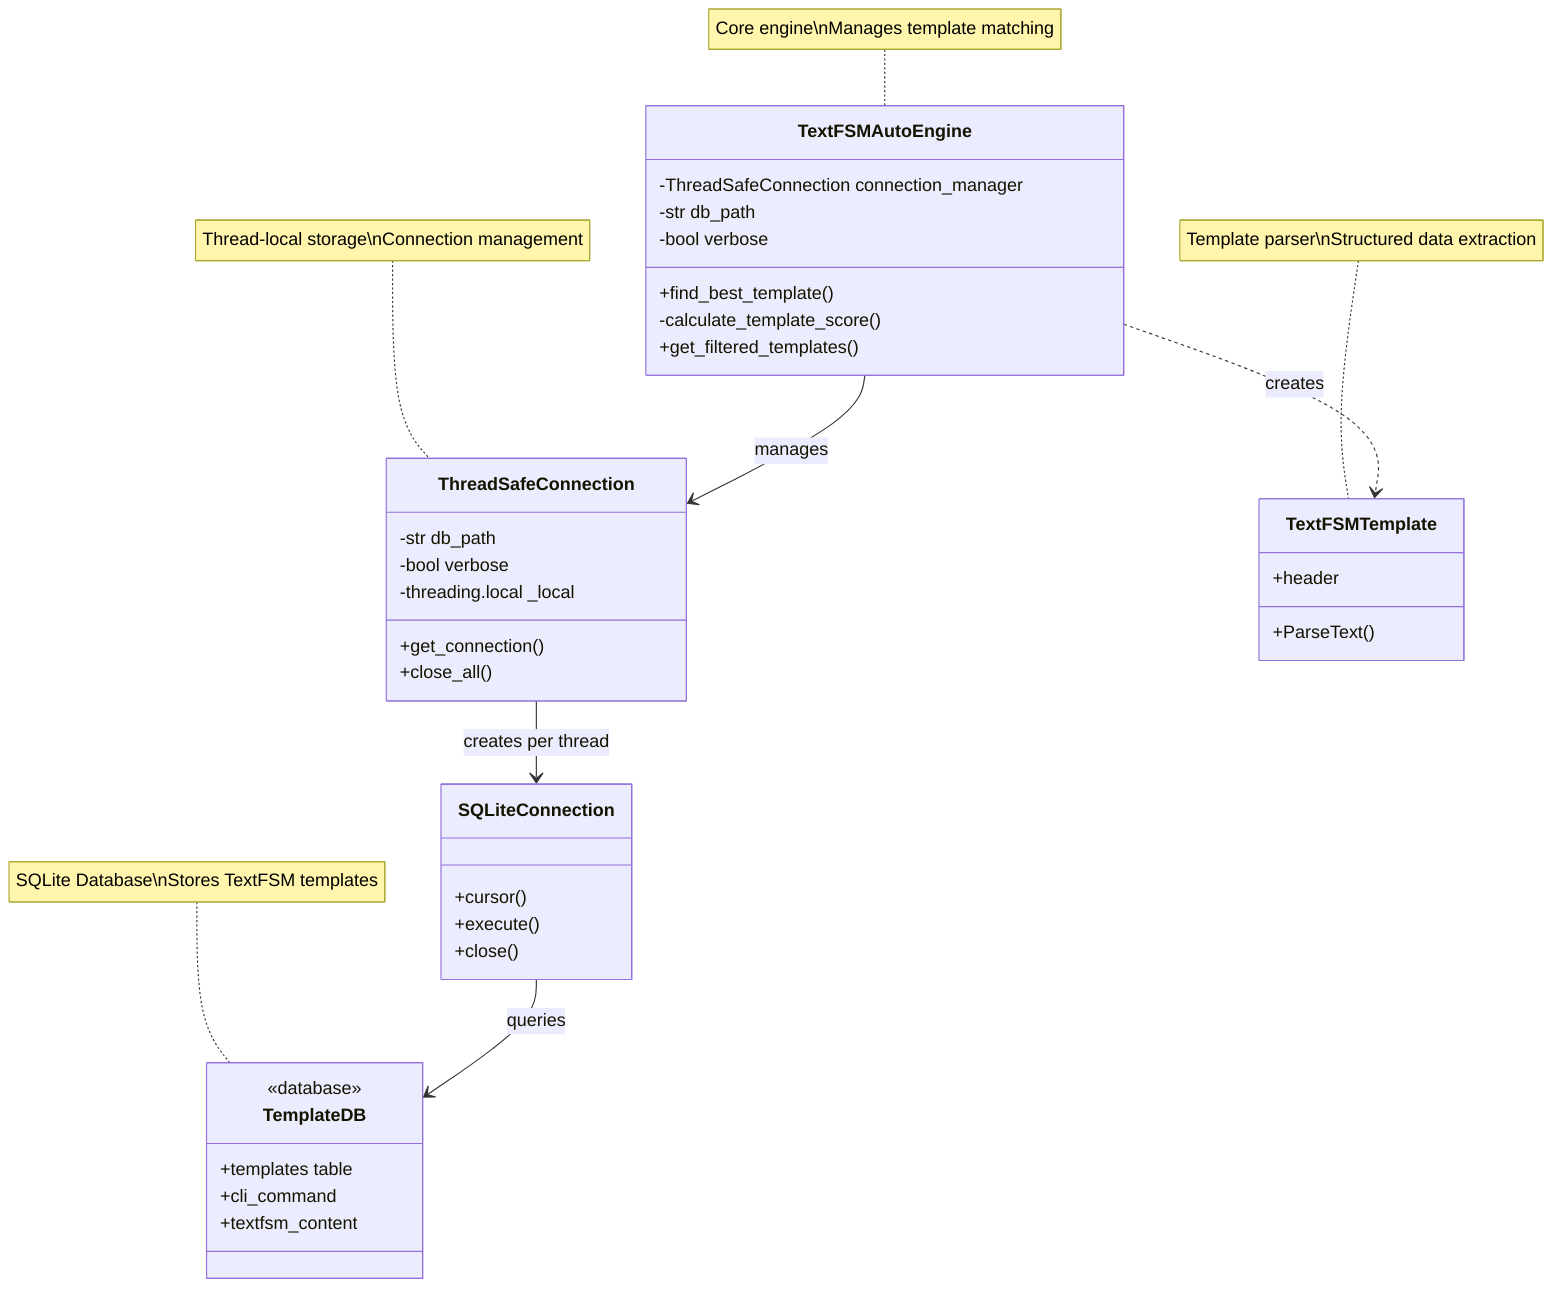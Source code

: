 classDiagram
    class TextFSMAutoEngine {
        -ThreadSafeConnection connection_manager
        -str db_path
        -bool verbose
        +find_best_template()
        -calculate_template_score()
        +get_filtered_templates()
    }

    class ThreadSafeConnection {
        -str db_path
        -bool verbose
        -threading.local _local
        +get_connection()
        +close_all()
    }

    class SQLiteConnection {
        +cursor()
        +execute()
        +close()
    }

    class TextFSMTemplate {
        +ParseText()
        +header
    }

    TextFSMAutoEngine --> ThreadSafeConnection : manages
    ThreadSafeConnection --> SQLiteConnection : creates per thread
    TextFSMAutoEngine ..> TextFSMTemplate : creates
    
    note for TextFSMAutoEngine "Core engine\nManages template matching"
    note for ThreadSafeConnection "Thread-local storage\nConnection management"
    note for TextFSMTemplate "Template parser\nStructured data extraction"

    class TemplateDB{
        <<database>>
        +templates table
        +cli_command
        +textfsm_content
    }

    SQLiteConnection --> TemplateDB : queries
    
    note for TemplateDB "SQLite Database\nStores TextFSM templates"